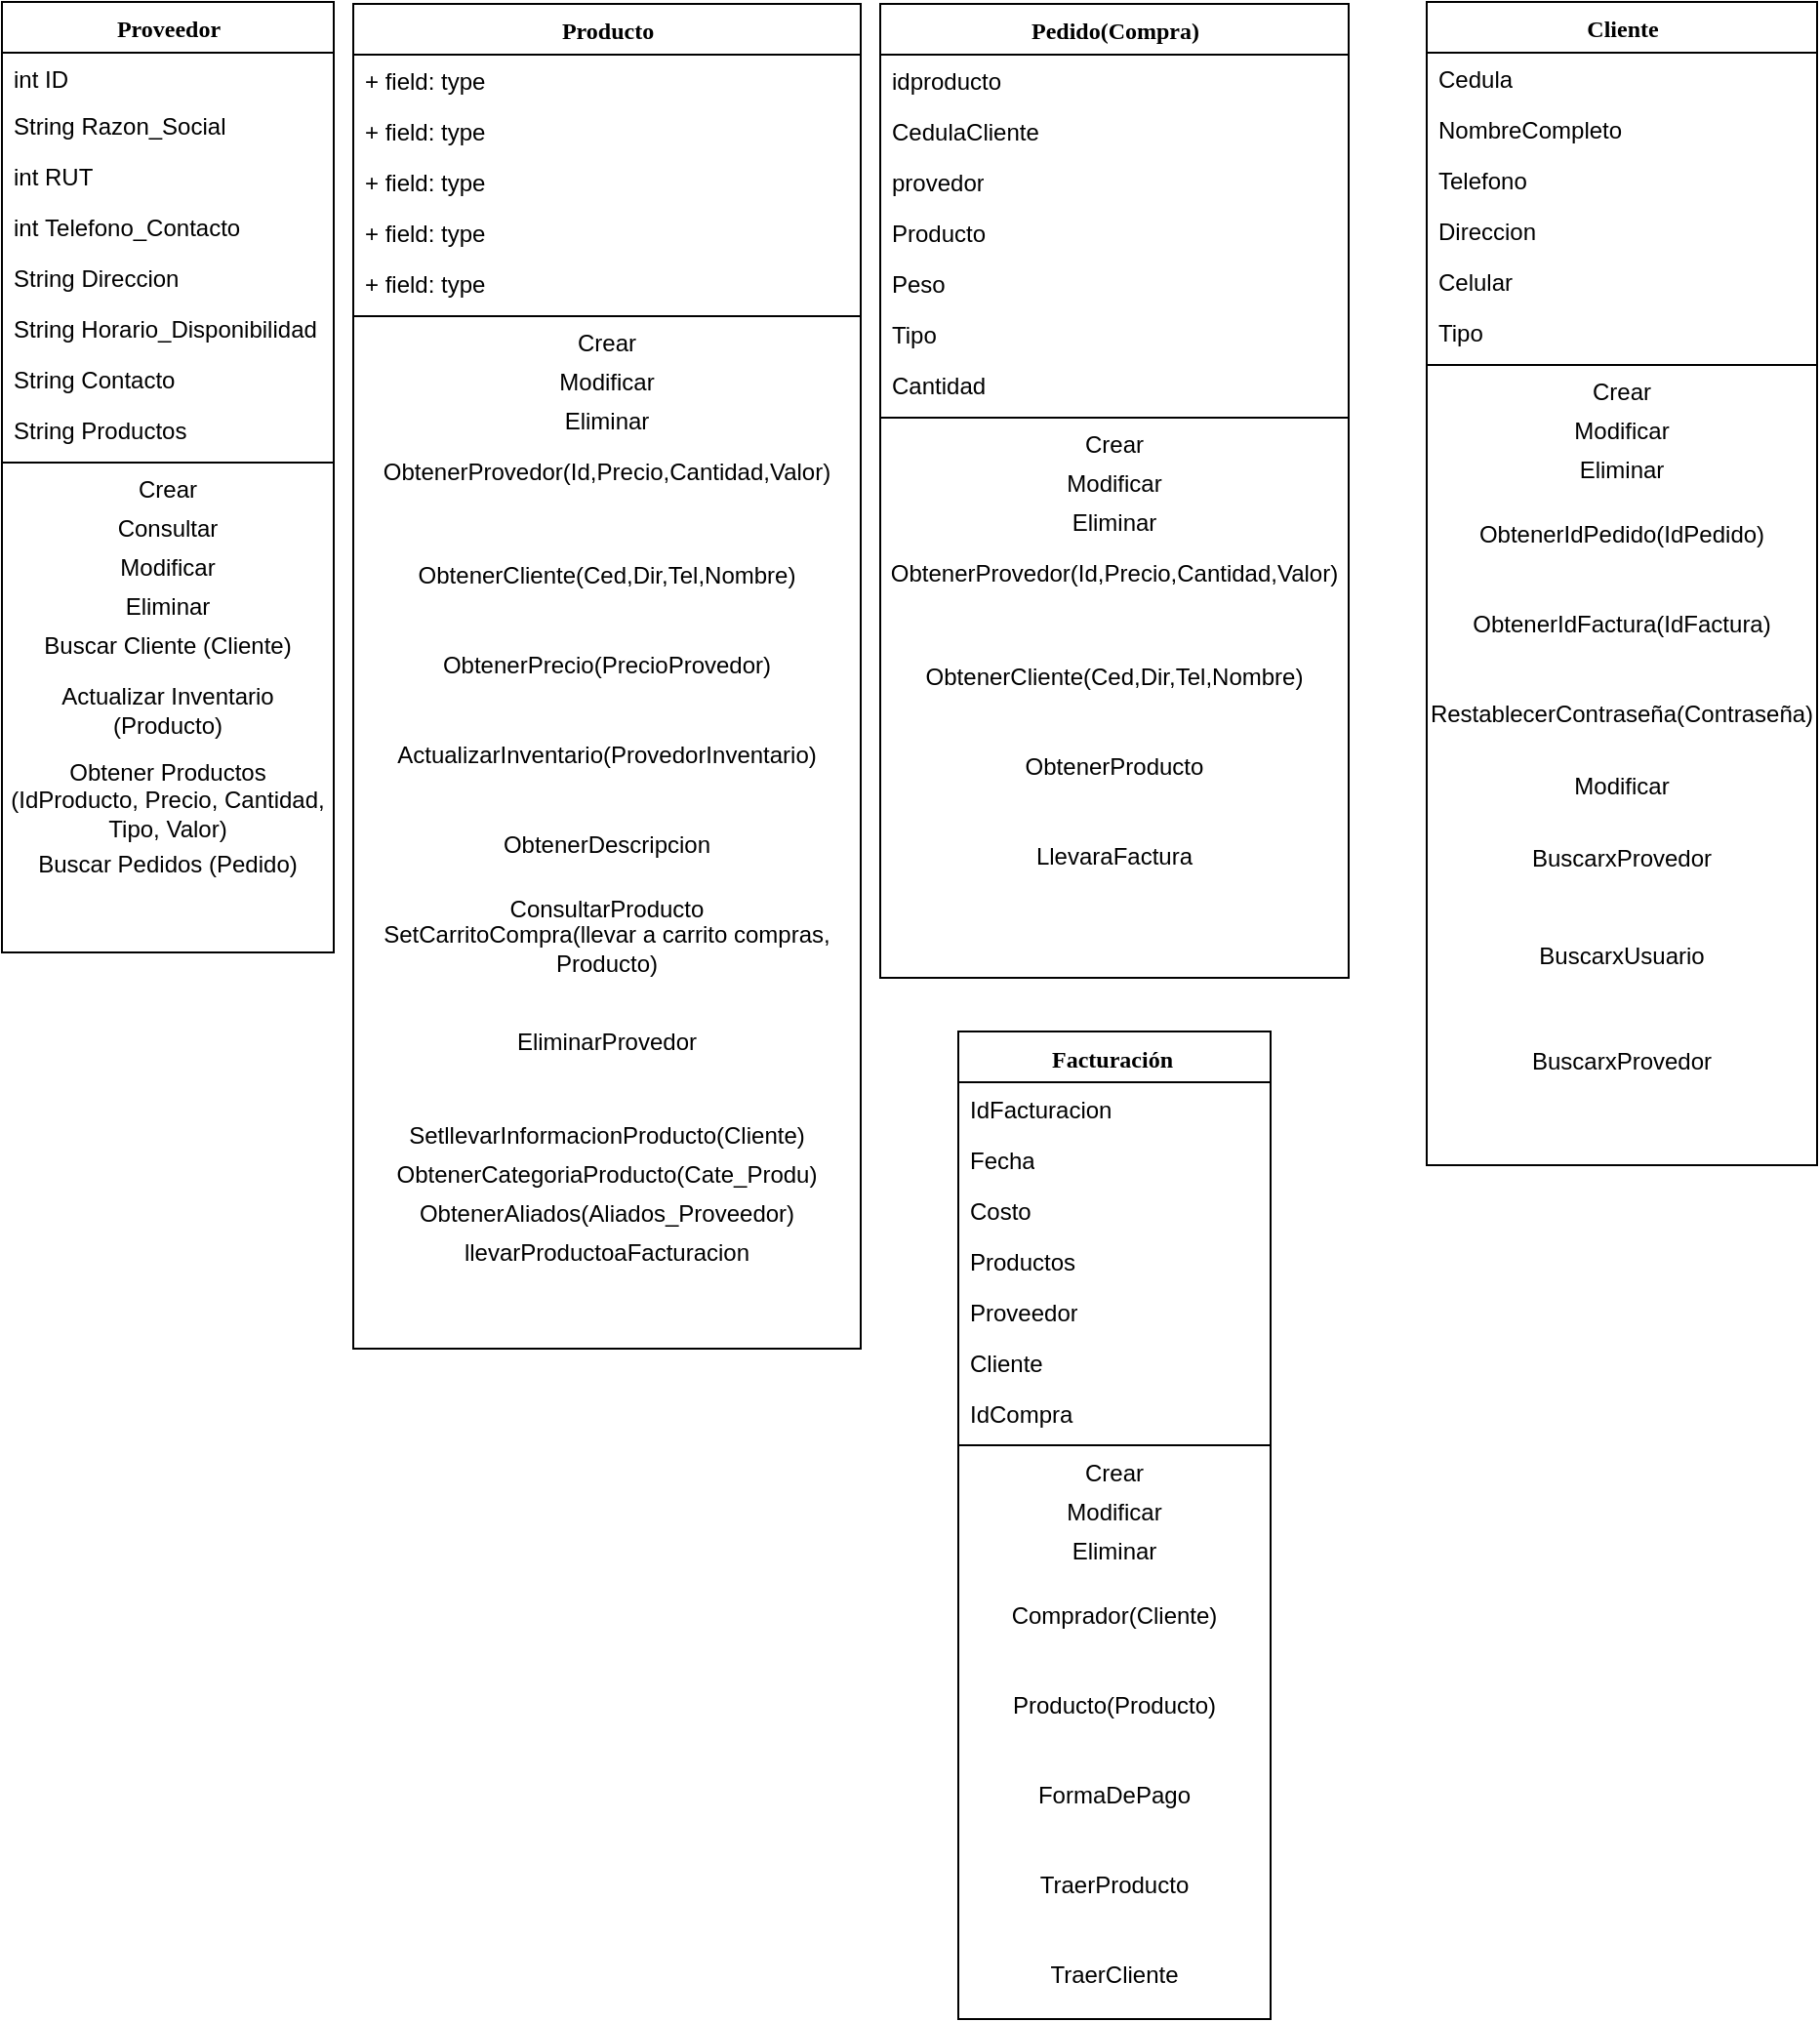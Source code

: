 <mxfile version="10.6.0" type="github"><diagram name="Page-1" id="9f46799a-70d6-7492-0946-bef42562c5a5"><mxGraphModel dx="1264" dy="725" grid="1" gridSize="10" guides="1" tooltips="1" connect="1" arrows="1" fold="1" page="1" pageScale="1" pageWidth="1100" pageHeight="850" background="#ffffff" math="0" shadow="0"><root><mxCell id="0"/><mxCell id="1" parent="0"/><mxCell id="1F3ZZn_DFrRLebrLhPAO-13" value="Pedido(Compra)" style="swimlane;html=1;fontStyle=1;align=center;verticalAlign=top;childLayout=stackLayout;horizontal=1;startSize=26;horizontalStack=0;resizeParent=1;resizeLast=0;collapsible=1;marginBottom=0;swimlaneFillColor=#ffffff;rounded=0;shadow=0;comic=0;labelBackgroundColor=none;strokeColor=#000000;strokeWidth=1;fillColor=none;fontFamily=Verdana;fontSize=12;fontColor=#000000;" parent="1" vertex="1"><mxGeometry x="640" y="81" width="240" height="499" as="geometry"/></mxCell><mxCell id="1F3ZZn_DFrRLebrLhPAO-14" value="idproducto" style="text;html=1;strokeColor=none;fillColor=none;align=left;verticalAlign=top;spacingLeft=4;spacingRight=4;whiteSpace=wrap;overflow=hidden;rotatable=0;points=[[0,0.5],[1,0.5]];portConstraint=eastwest;" parent="1F3ZZn_DFrRLebrLhPAO-13" vertex="1"><mxGeometry y="26" width="240" height="26" as="geometry"/></mxCell><mxCell id="1F3ZZn_DFrRLebrLhPAO-15" value="CedulaCliente" style="text;html=1;strokeColor=none;fillColor=none;align=left;verticalAlign=top;spacingLeft=4;spacingRight=4;whiteSpace=wrap;overflow=hidden;rotatable=0;points=[[0,0.5],[1,0.5]];portConstraint=eastwest;" parent="1F3ZZn_DFrRLebrLhPAO-13" vertex="1"><mxGeometry y="52" width="240" height="26" as="geometry"/></mxCell><mxCell id="1F3ZZn_DFrRLebrLhPAO-16" value="provedor" style="text;html=1;strokeColor=none;fillColor=none;align=left;verticalAlign=top;spacingLeft=4;spacingRight=4;whiteSpace=wrap;overflow=hidden;rotatable=0;points=[[0,0.5],[1,0.5]];portConstraint=eastwest;" parent="1F3ZZn_DFrRLebrLhPAO-13" vertex="1"><mxGeometry y="78" width="240" height="26" as="geometry"/></mxCell><mxCell id="1F3ZZn_DFrRLebrLhPAO-17" value="Producto" style="text;html=1;strokeColor=none;fillColor=none;align=left;verticalAlign=top;spacingLeft=4;spacingRight=4;whiteSpace=wrap;overflow=hidden;rotatable=0;points=[[0,0.5],[1,0.5]];portConstraint=eastwest;" parent="1F3ZZn_DFrRLebrLhPAO-13" vertex="1"><mxGeometry y="104" width="240" height="26" as="geometry"/></mxCell><mxCell id="rBBtyC2O3I0oxIt0Tceh-10" value="Peso" style="text;strokeColor=none;fillColor=none;align=left;verticalAlign=top;spacingLeft=4;spacingRight=4;overflow=hidden;rotatable=0;points=[[0,0.5],[1,0.5]];portConstraint=eastwest;" vertex="1" parent="1F3ZZn_DFrRLebrLhPAO-13"><mxGeometry y="130" width="240" height="26" as="geometry"/></mxCell><mxCell id="rBBtyC2O3I0oxIt0Tceh-11" value="Tipo" style="text;strokeColor=none;fillColor=none;align=left;verticalAlign=top;spacingLeft=4;spacingRight=4;overflow=hidden;rotatable=0;points=[[0,0.5],[1,0.5]];portConstraint=eastwest;" vertex="1" parent="1F3ZZn_DFrRLebrLhPAO-13"><mxGeometry y="156" width="240" height="26" as="geometry"/></mxCell><mxCell id="1F3ZZn_DFrRLebrLhPAO-18" value="Cantidad" style="text;html=1;strokeColor=none;fillColor=none;align=left;verticalAlign=top;spacingLeft=4;spacingRight=4;whiteSpace=wrap;overflow=hidden;rotatable=0;points=[[0,0.5],[1,0.5]];portConstraint=eastwest;" parent="1F3ZZn_DFrRLebrLhPAO-13" vertex="1"><mxGeometry y="182" width="240" height="26" as="geometry"/></mxCell><mxCell id="1F3ZZn_DFrRLebrLhPAO-19" value="" style="line;html=1;strokeWidth=1;fillColor=none;align=left;verticalAlign=middle;spacingTop=-1;spacingLeft=3;spacingRight=3;rotatable=0;labelPosition=right;points=[];portConstraint=eastwest;" parent="1F3ZZn_DFrRLebrLhPAO-13" vertex="1"><mxGeometry y="208" width="240" height="8" as="geometry"/></mxCell><mxCell id="1F3ZZn_DFrRLebrLhPAO-20" value="Crear" style="text;html=1;strokeColor=none;fillColor=none;align=center;verticalAlign=middle;whiteSpace=wrap;rounded=0;" parent="1F3ZZn_DFrRLebrLhPAO-13" vertex="1"><mxGeometry y="216" width="240" height="20" as="geometry"/></mxCell><mxCell id="1F3ZZn_DFrRLebrLhPAO-21" value="Modificar" style="text;html=1;strokeColor=none;fillColor=none;align=center;verticalAlign=middle;whiteSpace=wrap;rounded=0;" parent="1F3ZZn_DFrRLebrLhPAO-13" vertex="1"><mxGeometry y="236" width="240" height="20" as="geometry"/></mxCell><mxCell id="1F3ZZn_DFrRLebrLhPAO-22" value="Eliminar" style="text;html=1;strokeColor=none;fillColor=none;align=center;verticalAlign=middle;whiteSpace=wrap;rounded=0;" parent="1F3ZZn_DFrRLebrLhPAO-13" vertex="1"><mxGeometry y="256" width="240" height="20" as="geometry"/></mxCell><mxCell id="1F3ZZn_DFrRLebrLhPAO-23" value="ObtenerProvedor(Id,Precio,Cantidad,Valor)&lt;br&gt;&lt;br&gt;" style="text;html=1;strokeColor=none;fillColor=none;align=center;verticalAlign=middle;whiteSpace=wrap;rounded=0;" parent="1F3ZZn_DFrRLebrLhPAO-13" vertex="1"><mxGeometry y="276" width="240" height="46" as="geometry"/></mxCell><mxCell id="1F3ZZn_DFrRLebrLhPAO-25" value="ObtenerCliente(Ced,Dir,Tel,Nombre)&lt;br&gt;" style="text;html=1;strokeColor=none;fillColor=none;align=center;verticalAlign=middle;whiteSpace=wrap;rounded=0;" parent="1F3ZZn_DFrRLebrLhPAO-13" vertex="1"><mxGeometry y="322" width="240" height="46" as="geometry"/></mxCell><mxCell id="1F3ZZn_DFrRLebrLhPAO-39" value="ObtenerProducto&lt;br&gt;" style="text;html=1;strokeColor=none;fillColor=none;align=center;verticalAlign=middle;whiteSpace=wrap;rounded=0;" parent="1F3ZZn_DFrRLebrLhPAO-13" vertex="1"><mxGeometry y="368" width="240" height="46" as="geometry"/></mxCell><mxCell id="pWadRWAF-90wM3f6mrkz-14" value="LlevaraFactura&lt;br&gt;" style="text;html=1;strokeColor=none;fillColor=none;align=center;verticalAlign=middle;whiteSpace=wrap;rounded=0;" parent="1F3ZZn_DFrRLebrLhPAO-13" vertex="1"><mxGeometry y="414" width="240" height="46" as="geometry"/></mxCell><mxCell id="1F3ZZn_DFrRLebrLhPAO-27" value="Producto" style="swimlane;html=1;fontStyle=1;align=center;verticalAlign=top;childLayout=stackLayout;horizontal=1;startSize=26;horizontalStack=0;resizeParent=1;resizeLast=0;collapsible=1;marginBottom=0;swimlaneFillColor=#ffffff;rounded=0;shadow=0;comic=0;labelBackgroundColor=none;strokeColor=#000000;strokeWidth=1;fillColor=none;fontFamily=Verdana;fontSize=12;fontColor=#000000;" parent="1" vertex="1"><mxGeometry x="370" y="81" width="260" height="689" as="geometry"/></mxCell><mxCell id="1F3ZZn_DFrRLebrLhPAO-28" value="+ field: type" style="text;html=1;strokeColor=none;fillColor=none;align=left;verticalAlign=top;spacingLeft=4;spacingRight=4;whiteSpace=wrap;overflow=hidden;rotatable=0;points=[[0,0.5],[1,0.5]];portConstraint=eastwest;" parent="1F3ZZn_DFrRLebrLhPAO-27" vertex="1"><mxGeometry y="26" width="260" height="26" as="geometry"/></mxCell><mxCell id="1F3ZZn_DFrRLebrLhPAO-29" value="+ field: type" style="text;html=1;strokeColor=none;fillColor=none;align=left;verticalAlign=top;spacingLeft=4;spacingRight=4;whiteSpace=wrap;overflow=hidden;rotatable=0;points=[[0,0.5],[1,0.5]];portConstraint=eastwest;" parent="1F3ZZn_DFrRLebrLhPAO-27" vertex="1"><mxGeometry y="52" width="260" height="26" as="geometry"/></mxCell><mxCell id="1F3ZZn_DFrRLebrLhPAO-30" value="+ field: type" style="text;html=1;strokeColor=none;fillColor=none;align=left;verticalAlign=top;spacingLeft=4;spacingRight=4;whiteSpace=wrap;overflow=hidden;rotatable=0;points=[[0,0.5],[1,0.5]];portConstraint=eastwest;" parent="1F3ZZn_DFrRLebrLhPAO-27" vertex="1"><mxGeometry y="78" width="260" height="26" as="geometry"/></mxCell><mxCell id="1F3ZZn_DFrRLebrLhPAO-31" value="+ field: type" style="text;html=1;strokeColor=none;fillColor=none;align=left;verticalAlign=top;spacingLeft=4;spacingRight=4;whiteSpace=wrap;overflow=hidden;rotatable=0;points=[[0,0.5],[1,0.5]];portConstraint=eastwest;" parent="1F3ZZn_DFrRLebrLhPAO-27" vertex="1"><mxGeometry y="104" width="260" height="26" as="geometry"/></mxCell><mxCell id="1F3ZZn_DFrRLebrLhPAO-32" value="+ field: type" style="text;html=1;strokeColor=none;fillColor=none;align=left;verticalAlign=top;spacingLeft=4;spacingRight=4;whiteSpace=wrap;overflow=hidden;rotatable=0;points=[[0,0.5],[1,0.5]];portConstraint=eastwest;" parent="1F3ZZn_DFrRLebrLhPAO-27" vertex="1"><mxGeometry y="130" width="260" height="26" as="geometry"/></mxCell><mxCell id="1F3ZZn_DFrRLebrLhPAO-33" value="" style="line;html=1;strokeWidth=1;fillColor=none;align=left;verticalAlign=middle;spacingTop=-1;spacingLeft=3;spacingRight=3;rotatable=0;labelPosition=right;points=[];portConstraint=eastwest;" parent="1F3ZZn_DFrRLebrLhPAO-27" vertex="1"><mxGeometry y="156" width="260" height="8" as="geometry"/></mxCell><mxCell id="1F3ZZn_DFrRLebrLhPAO-34" value="Crear" style="text;html=1;strokeColor=none;fillColor=none;align=center;verticalAlign=middle;whiteSpace=wrap;rounded=0;" parent="1F3ZZn_DFrRLebrLhPAO-27" vertex="1"><mxGeometry y="164" width="260" height="20" as="geometry"/></mxCell><mxCell id="1F3ZZn_DFrRLebrLhPAO-35" value="Modificar" style="text;html=1;strokeColor=none;fillColor=none;align=center;verticalAlign=middle;whiteSpace=wrap;rounded=0;" parent="1F3ZZn_DFrRLebrLhPAO-27" vertex="1"><mxGeometry y="184" width="260" height="20" as="geometry"/></mxCell><mxCell id="1F3ZZn_DFrRLebrLhPAO-36" value="Eliminar" style="text;html=1;strokeColor=none;fillColor=none;align=center;verticalAlign=middle;whiteSpace=wrap;rounded=0;" parent="1F3ZZn_DFrRLebrLhPAO-27" vertex="1"><mxGeometry y="204" width="260" height="20" as="geometry"/></mxCell><mxCell id="1F3ZZn_DFrRLebrLhPAO-37" value="ObtenerProvedor(Id,Precio,Cantidad,Valor)&lt;br&gt;&lt;br&gt;" style="text;html=1;strokeColor=none;fillColor=none;align=center;verticalAlign=middle;whiteSpace=wrap;rounded=0;" parent="1F3ZZn_DFrRLebrLhPAO-27" vertex="1"><mxGeometry y="224" width="260" height="46" as="geometry"/></mxCell><mxCell id="1F3ZZn_DFrRLebrLhPAO-38" value="ObtenerCliente(Ced,Dir,Tel,Nombre)&lt;br&gt;" style="text;html=1;strokeColor=none;fillColor=none;align=center;verticalAlign=middle;whiteSpace=wrap;rounded=0;" parent="1F3ZZn_DFrRLebrLhPAO-27" vertex="1"><mxGeometry y="270" width="260" height="46" as="geometry"/></mxCell><mxCell id="1F3ZZn_DFrRLebrLhPAO-40" value="ObtenerPrecio(PrecioProvedor)&lt;br&gt;" style="text;html=1;strokeColor=none;fillColor=none;align=center;verticalAlign=middle;whiteSpace=wrap;rounded=0;" parent="1F3ZZn_DFrRLebrLhPAO-27" vertex="1"><mxGeometry y="316" width="260" height="46" as="geometry"/></mxCell><mxCell id="1F3ZZn_DFrRLebrLhPAO-41" value="ActualizarInventario(ProvedorInventario)&lt;br&gt;" style="text;html=1;strokeColor=none;fillColor=none;align=center;verticalAlign=middle;whiteSpace=wrap;rounded=0;" parent="1F3ZZn_DFrRLebrLhPAO-27" vertex="1"><mxGeometry y="362" width="260" height="46" as="geometry"/></mxCell><mxCell id="1F3ZZn_DFrRLebrLhPAO-42" value="ObtenerDescripcion" style="text;html=1;strokeColor=none;fillColor=none;align=center;verticalAlign=middle;whiteSpace=wrap;rounded=0;" parent="1F3ZZn_DFrRLebrLhPAO-27" vertex="1"><mxGeometry y="408" width="260" height="46" as="geometry"/></mxCell><mxCell id="1F3ZZn_DFrRLebrLhPAO-43" value="ConsultarProducto" style="text;html=1;strokeColor=none;fillColor=none;align=center;verticalAlign=middle;whiteSpace=wrap;rounded=0;" parent="1F3ZZn_DFrRLebrLhPAO-27" vertex="1"><mxGeometry y="454" width="260" height="20" as="geometry"/></mxCell><mxCell id="1F3ZZn_DFrRLebrLhPAO-45" value="SetCarritoCompra(llevar a carrito compras, Producto)" style="text;html=1;strokeColor=none;fillColor=none;align=center;verticalAlign=middle;whiteSpace=wrap;rounded=0;" parent="1F3ZZn_DFrRLebrLhPAO-27" vertex="1"><mxGeometry y="474" width="260" height="20" as="geometry"/></mxCell><mxCell id="1F3ZZn_DFrRLebrLhPAO-47" value="EliminarProvedor" style="text;html=1;strokeColor=none;fillColor=none;align=center;verticalAlign=middle;whiteSpace=wrap;rounded=0;" parent="1F3ZZn_DFrRLebrLhPAO-27" vertex="1"><mxGeometry y="494" width="260" height="76" as="geometry"/></mxCell><mxCell id="1F3ZZn_DFrRLebrLhPAO-44" value="SetllevarInformacionProducto(Cliente)" style="text;html=1;strokeColor=none;fillColor=none;align=center;verticalAlign=middle;whiteSpace=wrap;rounded=0;" parent="1F3ZZn_DFrRLebrLhPAO-27" vertex="1"><mxGeometry y="570" width="260" height="20" as="geometry"/></mxCell><mxCell id="1F3ZZn_DFrRLebrLhPAO-48" value="ObtenerCategoriaProducto(Cate_Produ)" style="text;html=1;strokeColor=none;fillColor=none;align=center;verticalAlign=middle;whiteSpace=wrap;rounded=0;" parent="1F3ZZn_DFrRLebrLhPAO-27" vertex="1"><mxGeometry y="590" width="260" height="20" as="geometry"/></mxCell><mxCell id="1F3ZZn_DFrRLebrLhPAO-49" value="ObtenerAliados(Aliados_Proveedor)" style="text;html=1;strokeColor=none;fillColor=none;align=center;verticalAlign=middle;whiteSpace=wrap;rounded=0;" parent="1F3ZZn_DFrRLebrLhPAO-27" vertex="1"><mxGeometry y="610" width="260" height="20" as="geometry"/></mxCell><mxCell id="1F3ZZn_DFrRLebrLhPAO-66" value="llevarProductoaFacturacion" style="text;html=1;strokeColor=none;fillColor=none;align=center;verticalAlign=middle;whiteSpace=wrap;rounded=0;" parent="1F3ZZn_DFrRLebrLhPAO-27" vertex="1"><mxGeometry y="630" width="260" height="20" as="geometry"/></mxCell><mxCell id="1F3ZZn_DFrRLebrLhPAO-50" value="Facturación&amp;nbsp;" style="swimlane;html=1;fontStyle=1;align=center;verticalAlign=top;childLayout=stackLayout;horizontal=1;startSize=26;horizontalStack=0;resizeParent=1;resizeLast=0;collapsible=1;marginBottom=0;swimlaneFillColor=#ffffff;rounded=0;shadow=0;comic=0;labelBackgroundColor=none;strokeColor=#000000;strokeWidth=1;fillColor=none;fontFamily=Verdana;fontSize=12;fontColor=#000000;" parent="1" vertex="1"><mxGeometry x="680" y="607.5" width="160" height="506" as="geometry"/></mxCell><mxCell id="1F3ZZn_DFrRLebrLhPAO-51" value="IdFacturacion" style="text;html=1;strokeColor=none;fillColor=none;align=left;verticalAlign=top;spacingLeft=4;spacingRight=4;whiteSpace=wrap;overflow=hidden;rotatable=0;points=[[0,0.5],[1,0.5]];portConstraint=eastwest;" parent="1F3ZZn_DFrRLebrLhPAO-50" vertex="1"><mxGeometry y="26" width="160" height="26" as="geometry"/></mxCell><mxCell id="1F3ZZn_DFrRLebrLhPAO-52" value="Fecha" style="text;html=1;strokeColor=none;fillColor=none;align=left;verticalAlign=top;spacingLeft=4;spacingRight=4;whiteSpace=wrap;overflow=hidden;rotatable=0;points=[[0,0.5],[1,0.5]];portConstraint=eastwest;" parent="1F3ZZn_DFrRLebrLhPAO-50" vertex="1"><mxGeometry y="52" width="160" height="26" as="geometry"/></mxCell><mxCell id="1F3ZZn_DFrRLebrLhPAO-53" value="Costo" style="text;html=1;strokeColor=none;fillColor=none;align=left;verticalAlign=top;spacingLeft=4;spacingRight=4;whiteSpace=wrap;overflow=hidden;rotatable=0;points=[[0,0.5],[1,0.5]];portConstraint=eastwest;" parent="1F3ZZn_DFrRLebrLhPAO-50" vertex="1"><mxGeometry y="78" width="160" height="26" as="geometry"/></mxCell><mxCell id="1F3ZZn_DFrRLebrLhPAO-54" value="Productos" style="text;html=1;strokeColor=none;fillColor=none;align=left;verticalAlign=top;spacingLeft=4;spacingRight=4;whiteSpace=wrap;overflow=hidden;rotatable=0;points=[[0,0.5],[1,0.5]];portConstraint=eastwest;" parent="1F3ZZn_DFrRLebrLhPAO-50" vertex="1"><mxGeometry y="104" width="160" height="26" as="geometry"/></mxCell><mxCell id="1F3ZZn_DFrRLebrLhPAO-55" value="Proveedor" style="text;html=1;strokeColor=none;fillColor=none;align=left;verticalAlign=top;spacingLeft=4;spacingRight=4;whiteSpace=wrap;overflow=hidden;rotatable=0;points=[[0,0.5],[1,0.5]];portConstraint=eastwest;" parent="1F3ZZn_DFrRLebrLhPAO-50" vertex="1"><mxGeometry y="130" width="160" height="26" as="geometry"/></mxCell><mxCell id="rBBtyC2O3I0oxIt0Tceh-31" value="Cliente" style="text;html=1;strokeColor=none;fillColor=none;align=left;verticalAlign=top;spacingLeft=4;spacingRight=4;whiteSpace=wrap;overflow=hidden;rotatable=0;points=[[0,0.5],[1,0.5]];portConstraint=eastwest;" vertex="1" parent="1F3ZZn_DFrRLebrLhPAO-50"><mxGeometry y="156" width="160" height="26" as="geometry"/></mxCell><mxCell id="rBBtyC2O3I0oxIt0Tceh-32" value="IdCompra" style="text;html=1;strokeColor=none;fillColor=none;align=left;verticalAlign=top;spacingLeft=4;spacingRight=4;whiteSpace=wrap;overflow=hidden;rotatable=0;points=[[0,0.5],[1,0.5]];portConstraint=eastwest;" vertex="1" parent="1F3ZZn_DFrRLebrLhPAO-50"><mxGeometry y="182" width="160" height="26" as="geometry"/></mxCell><mxCell id="1F3ZZn_DFrRLebrLhPAO-56" value="" style="line;html=1;strokeWidth=1;fillColor=none;align=left;verticalAlign=middle;spacingTop=-1;spacingLeft=3;spacingRight=3;rotatable=0;labelPosition=right;points=[];portConstraint=eastwest;" parent="1F3ZZn_DFrRLebrLhPAO-50" vertex="1"><mxGeometry y="208" width="160" height="8" as="geometry"/></mxCell><mxCell id="1F3ZZn_DFrRLebrLhPAO-57" value="Crear" style="text;html=1;strokeColor=none;fillColor=none;align=center;verticalAlign=middle;whiteSpace=wrap;rounded=0;" parent="1F3ZZn_DFrRLebrLhPAO-50" vertex="1"><mxGeometry y="216" width="160" height="20" as="geometry"/></mxCell><mxCell id="1F3ZZn_DFrRLebrLhPAO-58" value="Modificar" style="text;html=1;strokeColor=none;fillColor=none;align=center;verticalAlign=middle;whiteSpace=wrap;rounded=0;" parent="1F3ZZn_DFrRLebrLhPAO-50" vertex="1"><mxGeometry y="236" width="160" height="20" as="geometry"/></mxCell><mxCell id="1F3ZZn_DFrRLebrLhPAO-59" value="Eliminar" style="text;html=1;strokeColor=none;fillColor=none;align=center;verticalAlign=middle;whiteSpace=wrap;rounded=0;" parent="1F3ZZn_DFrRLebrLhPAO-50" vertex="1"><mxGeometry y="256" width="160" height="20" as="geometry"/></mxCell><mxCell id="1F3ZZn_DFrRLebrLhPAO-60" value="Comprador(Cliente)" style="text;html=1;strokeColor=none;fillColor=none;align=center;verticalAlign=middle;whiteSpace=wrap;rounded=0;" parent="1F3ZZn_DFrRLebrLhPAO-50" vertex="1"><mxGeometry y="276" width="160" height="46" as="geometry"/></mxCell><mxCell id="1F3ZZn_DFrRLebrLhPAO-61" value="Producto(Producto)" style="text;html=1;strokeColor=none;fillColor=none;align=center;verticalAlign=middle;whiteSpace=wrap;rounded=0;" parent="1F3ZZn_DFrRLebrLhPAO-50" vertex="1"><mxGeometry y="322" width="160" height="46" as="geometry"/></mxCell><mxCell id="1F3ZZn_DFrRLebrLhPAO-63" value="FormaDePago" style="text;html=1;strokeColor=none;fillColor=none;align=center;verticalAlign=middle;whiteSpace=wrap;rounded=0;" parent="1F3ZZn_DFrRLebrLhPAO-50" vertex="1"><mxGeometry y="368" width="160" height="46" as="geometry"/></mxCell><mxCell id="1F3ZZn_DFrRLebrLhPAO-64" value="TraerProducto" style="text;html=1;strokeColor=none;fillColor=none;align=center;verticalAlign=middle;whiteSpace=wrap;rounded=0;" parent="1F3ZZn_DFrRLebrLhPAO-50" vertex="1"><mxGeometry y="414" width="160" height="46" as="geometry"/></mxCell><mxCell id="1F3ZZn_DFrRLebrLhPAO-65" value="TraerCliente" style="text;html=1;strokeColor=none;fillColor=none;align=center;verticalAlign=middle;whiteSpace=wrap;rounded=0;" parent="1F3ZZn_DFrRLebrLhPAO-50" vertex="1"><mxGeometry y="460" width="160" height="46" as="geometry"/></mxCell><mxCell id="pWadRWAF-90wM3f6mrkz-1" value="Cliente" style="swimlane;html=1;fontStyle=1;align=center;verticalAlign=top;childLayout=stackLayout;horizontal=1;startSize=26;horizontalStack=0;resizeParent=1;resizeLast=0;collapsible=1;marginBottom=0;swimlaneFillColor=#ffffff;rounded=0;shadow=0;comic=0;labelBackgroundColor=none;strokeColor=#000000;strokeWidth=1;fillColor=none;fontFamily=Verdana;fontSize=12;fontColor=#000000;" parent="1" vertex="1"><mxGeometry x="920" y="80" width="200" height="596" as="geometry"/></mxCell><mxCell id="pWadRWAF-90wM3f6mrkz-3" value="Cedula" style="text;html=1;strokeColor=none;fillColor=none;align=left;verticalAlign=top;spacingLeft=4;spacingRight=4;whiteSpace=wrap;overflow=hidden;rotatable=0;points=[[0,0.5],[1,0.5]];portConstraint=eastwest;" parent="pWadRWAF-90wM3f6mrkz-1" vertex="1"><mxGeometry y="26" width="200" height="26" as="geometry"/></mxCell><mxCell id="pWadRWAF-90wM3f6mrkz-4" value="NombreCompleto" style="text;html=1;strokeColor=none;fillColor=none;align=left;verticalAlign=top;spacingLeft=4;spacingRight=4;whiteSpace=wrap;overflow=hidden;rotatable=0;points=[[0,0.5],[1,0.5]];portConstraint=eastwest;" parent="pWadRWAF-90wM3f6mrkz-1" vertex="1"><mxGeometry y="52" width="200" height="26" as="geometry"/></mxCell><mxCell id="pWadRWAF-90wM3f6mrkz-5" value="Telefono" style="text;html=1;strokeColor=none;fillColor=none;align=left;verticalAlign=top;spacingLeft=4;spacingRight=4;whiteSpace=wrap;overflow=hidden;rotatable=0;points=[[0,0.5],[1,0.5]];portConstraint=eastwest;" parent="pWadRWAF-90wM3f6mrkz-1" vertex="1"><mxGeometry y="78" width="200" height="26" as="geometry"/></mxCell><mxCell id="pWadRWAF-90wM3f6mrkz-6" value="Direccion" style="text;html=1;strokeColor=none;fillColor=none;align=left;verticalAlign=top;spacingLeft=4;spacingRight=4;whiteSpace=wrap;overflow=hidden;rotatable=0;points=[[0,0.5],[1,0.5]];portConstraint=eastwest;" parent="pWadRWAF-90wM3f6mrkz-1" vertex="1"><mxGeometry y="104" width="200" height="26" as="geometry"/></mxCell><mxCell id="rBBtyC2O3I0oxIt0Tceh-2" value="Celular" style="text;html=1;strokeColor=none;fillColor=none;align=left;verticalAlign=top;spacingLeft=4;spacingRight=4;whiteSpace=wrap;overflow=hidden;rotatable=0;points=[[0,0.5],[1,0.5]];portConstraint=eastwest;" vertex="1" parent="pWadRWAF-90wM3f6mrkz-1"><mxGeometry y="130" width="200" height="26" as="geometry"/></mxCell><mxCell id="rBBtyC2O3I0oxIt0Tceh-3" value="Tipo" style="text;html=1;strokeColor=none;fillColor=none;align=left;verticalAlign=top;spacingLeft=4;spacingRight=4;whiteSpace=wrap;overflow=hidden;rotatable=0;points=[[0,0.5],[1,0.5]];portConstraint=eastwest;" vertex="1" parent="pWadRWAF-90wM3f6mrkz-1"><mxGeometry y="156" width="200" height="26" as="geometry"/></mxCell><mxCell id="pWadRWAF-90wM3f6mrkz-7" value="" style="line;html=1;strokeWidth=1;fillColor=none;align=left;verticalAlign=middle;spacingTop=-1;spacingLeft=3;spacingRight=3;rotatable=0;labelPosition=right;points=[];portConstraint=eastwest;" parent="pWadRWAF-90wM3f6mrkz-1" vertex="1"><mxGeometry y="182" width="200" height="8" as="geometry"/></mxCell><mxCell id="pWadRWAF-90wM3f6mrkz-8" value="Crear" style="text;html=1;strokeColor=none;fillColor=none;align=center;verticalAlign=middle;whiteSpace=wrap;rounded=0;" parent="pWadRWAF-90wM3f6mrkz-1" vertex="1"><mxGeometry y="190" width="200" height="20" as="geometry"/></mxCell><mxCell id="pWadRWAF-90wM3f6mrkz-9" value="Modificar" style="text;html=1;strokeColor=none;fillColor=none;align=center;verticalAlign=middle;whiteSpace=wrap;rounded=0;" parent="pWadRWAF-90wM3f6mrkz-1" vertex="1"><mxGeometry y="210" width="200" height="20" as="geometry"/></mxCell><mxCell id="pWadRWAF-90wM3f6mrkz-10" value="Eliminar" style="text;html=1;strokeColor=none;fillColor=none;align=center;verticalAlign=middle;whiteSpace=wrap;rounded=0;" parent="pWadRWAF-90wM3f6mrkz-1" vertex="1"><mxGeometry y="230" width="200" height="20" as="geometry"/></mxCell><mxCell id="pWadRWAF-90wM3f6mrkz-11" value="ObtenerIdPedido(IdPedido)" style="text;html=1;strokeColor=none;fillColor=none;align=center;verticalAlign=middle;whiteSpace=wrap;rounded=0;" parent="pWadRWAF-90wM3f6mrkz-1" vertex="1"><mxGeometry y="250" width="200" height="46" as="geometry"/></mxCell><mxCell id="pWadRWAF-90wM3f6mrkz-12" value="ObtenerIdFactura(IdFactura)" style="text;html=1;strokeColor=none;fillColor=none;align=center;verticalAlign=middle;whiteSpace=wrap;rounded=0;" parent="pWadRWAF-90wM3f6mrkz-1" vertex="1"><mxGeometry y="296" width="200" height="46" as="geometry"/></mxCell><mxCell id="pWadRWAF-90wM3f6mrkz-13" value="RestablecerContraseña(Contraseña)" style="text;html=1;strokeColor=none;fillColor=none;align=center;verticalAlign=middle;whiteSpace=wrap;rounded=0;" parent="pWadRWAF-90wM3f6mrkz-1" vertex="1"><mxGeometry y="342" width="200" height="46" as="geometry"/></mxCell><mxCell id="pWadRWAF-90wM3f6mrkz-15" value="Modificar" style="text;html=1;strokeColor=none;fillColor=none;align=center;verticalAlign=middle;whiteSpace=wrap;rounded=0;" parent="pWadRWAF-90wM3f6mrkz-1" vertex="1"><mxGeometry y="388" width="200" height="28" as="geometry"/></mxCell><mxCell id="pWadRWAF-90wM3f6mrkz-16" value="BuscarxProvedor" style="text;html=1;strokeColor=none;fillColor=none;align=center;verticalAlign=middle;whiteSpace=wrap;rounded=0;" parent="pWadRWAF-90wM3f6mrkz-1" vertex="1"><mxGeometry y="416" width="200" height="46" as="geometry"/></mxCell><mxCell id="pWadRWAF-90wM3f6mrkz-17" value="BuscarxUsuario" style="text;html=1;strokeColor=none;fillColor=none;align=center;verticalAlign=middle;whiteSpace=wrap;rounded=0;" parent="pWadRWAF-90wM3f6mrkz-1" vertex="1"><mxGeometry y="462" width="200" height="54" as="geometry"/></mxCell><mxCell id="pWadRWAF-90wM3f6mrkz-22" value="BuscarxProvedor" style="text;html=1;strokeColor=none;fillColor=none;align=center;verticalAlign=middle;whiteSpace=wrap;rounded=0;" parent="pWadRWAF-90wM3f6mrkz-1" vertex="1"><mxGeometry y="516" width="200" height="54" as="geometry"/></mxCell><mxCell id="rBBtyC2O3I0oxIt0Tceh-13" value="Proveedor" style="swimlane;html=1;fontStyle=1;align=center;verticalAlign=top;childLayout=stackLayout;horizontal=1;startSize=26;horizontalStack=0;resizeParent=1;resizeLast=0;collapsible=1;marginBottom=0;swimlaneFillColor=#ffffff;rounded=0;shadow=0;comic=0;labelBackgroundColor=none;strokeColor=#000000;strokeWidth=1;fillColor=none;fontFamily=Verdana;fontSize=12;fontColor=#000000;" vertex="1" parent="1"><mxGeometry x="190" y="80" width="170" height="487" as="geometry"><mxRectangle x="190" y="83" width="90" height="26" as="alternateBounds"/></mxGeometry></mxCell><mxCell id="rBBtyC2O3I0oxIt0Tceh-14" value="&lt;span&gt;int&amp;nbsp;&lt;/span&gt;&lt;span&gt;ID&lt;/span&gt;" style="text;html=1;strokeColor=none;fillColor=none;align=left;verticalAlign=top;spacingLeft=4;spacingRight=4;whiteSpace=wrap;overflow=hidden;rotatable=0;points=[[0,0.5],[1,0.5]];portConstraint=eastwest;" vertex="1" parent="rBBtyC2O3I0oxIt0Tceh-13"><mxGeometry y="26" width="170" height="24" as="geometry"/></mxCell><mxCell id="rBBtyC2O3I0oxIt0Tceh-15" value="&lt;span&gt;String&amp;nbsp;&lt;/span&gt;&lt;span&gt;Razon_Social&lt;/span&gt;" style="text;html=1;strokeColor=none;fillColor=none;align=left;verticalAlign=top;spacingLeft=4;spacingRight=4;whiteSpace=wrap;overflow=hidden;rotatable=0;points=[[0,0.5],[1,0.5]];portConstraint=eastwest;" vertex="1" parent="rBBtyC2O3I0oxIt0Tceh-13"><mxGeometry y="50" width="170" height="26" as="geometry"/></mxCell><mxCell id="rBBtyC2O3I0oxIt0Tceh-16" value="&lt;span&gt;int&amp;nbsp;&lt;/span&gt;&lt;span&gt;RUT&lt;/span&gt;" style="text;html=1;strokeColor=none;fillColor=none;align=left;verticalAlign=top;spacingLeft=4;spacingRight=4;whiteSpace=wrap;overflow=hidden;rotatable=0;points=[[0,0.5],[1,0.5]];portConstraint=eastwest;" vertex="1" parent="rBBtyC2O3I0oxIt0Tceh-13"><mxGeometry y="76" width="170" height="26" as="geometry"/></mxCell><mxCell id="rBBtyC2O3I0oxIt0Tceh-17" value="&lt;span&gt;int&amp;nbsp;&lt;/span&gt;&lt;span&gt;Telefono_Contacto&lt;/span&gt;" style="text;html=1;strokeColor=none;fillColor=none;align=left;verticalAlign=top;spacingLeft=4;spacingRight=4;whiteSpace=wrap;overflow=hidden;rotatable=0;points=[[0,0.5],[1,0.5]];portConstraint=eastwest;" vertex="1" parent="rBBtyC2O3I0oxIt0Tceh-13"><mxGeometry y="102" width="170" height="26" as="geometry"/></mxCell><mxCell id="rBBtyC2O3I0oxIt0Tceh-18" value="&lt;span&gt;String&amp;nbsp;&lt;/span&gt;&lt;span&gt;Direccion&lt;/span&gt;" style="text;html=1;strokeColor=none;fillColor=none;align=left;verticalAlign=top;spacingLeft=4;spacingRight=4;whiteSpace=wrap;overflow=hidden;rotatable=0;points=[[0,0.5],[1,0.5]];portConstraint=eastwest;" vertex="1" parent="rBBtyC2O3I0oxIt0Tceh-13"><mxGeometry y="128" width="170" height="26" as="geometry"/></mxCell><mxCell id="rBBtyC2O3I0oxIt0Tceh-19" value="String Horario_Disponibilidad" style="text;strokeColor=none;fillColor=none;align=left;verticalAlign=top;spacingLeft=4;spacingRight=4;overflow=hidden;rotatable=0;points=[[0,0.5],[1,0.5]];portConstraint=eastwest;" vertex="1" parent="rBBtyC2O3I0oxIt0Tceh-13"><mxGeometry y="154" width="170" height="26" as="geometry"/></mxCell><mxCell id="rBBtyC2O3I0oxIt0Tceh-20" value="String Contacto" style="text;strokeColor=none;fillColor=none;align=left;verticalAlign=top;spacingLeft=4;spacingRight=4;overflow=hidden;rotatable=0;points=[[0,0.5],[1,0.5]];portConstraint=eastwest;" vertex="1" parent="rBBtyC2O3I0oxIt0Tceh-13"><mxGeometry y="180" width="170" height="26" as="geometry"/></mxCell><mxCell id="rBBtyC2O3I0oxIt0Tceh-21" value="String Productos" style="text;strokeColor=none;fillColor=none;align=left;verticalAlign=top;spacingLeft=4;spacingRight=4;overflow=hidden;rotatable=0;points=[[0,0.5],[1,0.5]];portConstraint=eastwest;" vertex="1" parent="rBBtyC2O3I0oxIt0Tceh-13"><mxGeometry y="206" width="170" height="26" as="geometry"/></mxCell><mxCell id="rBBtyC2O3I0oxIt0Tceh-22" value="" style="line;html=1;strokeWidth=1;fillColor=none;align=left;verticalAlign=middle;spacingTop=-1;spacingLeft=3;spacingRight=3;rotatable=0;labelPosition=right;points=[];portConstraint=eastwest;" vertex="1" parent="rBBtyC2O3I0oxIt0Tceh-13"><mxGeometry y="232" width="170" height="8" as="geometry"/></mxCell><mxCell id="rBBtyC2O3I0oxIt0Tceh-23" value="Crear" style="text;html=1;strokeColor=none;fillColor=none;align=center;verticalAlign=middle;whiteSpace=wrap;rounded=0;" vertex="1" parent="rBBtyC2O3I0oxIt0Tceh-13"><mxGeometry y="240" width="170" height="20" as="geometry"/></mxCell><mxCell id="rBBtyC2O3I0oxIt0Tceh-24" value="Consultar" style="text;html=1;strokeColor=none;fillColor=none;align=center;verticalAlign=middle;whiteSpace=wrap;rounded=0;" vertex="1" parent="rBBtyC2O3I0oxIt0Tceh-13"><mxGeometry y="260" width="170" height="20" as="geometry"/></mxCell><mxCell id="rBBtyC2O3I0oxIt0Tceh-25" value="Modificar" style="text;html=1;strokeColor=none;fillColor=none;align=center;verticalAlign=middle;whiteSpace=wrap;rounded=0;" vertex="1" parent="rBBtyC2O3I0oxIt0Tceh-13"><mxGeometry y="280" width="170" height="20" as="geometry"/></mxCell><mxCell id="rBBtyC2O3I0oxIt0Tceh-26" value="Eliminar" style="text;html=1;strokeColor=none;fillColor=none;align=center;verticalAlign=middle;whiteSpace=wrap;rounded=0;" vertex="1" parent="rBBtyC2O3I0oxIt0Tceh-13"><mxGeometry y="300" width="170" height="20" as="geometry"/></mxCell><mxCell id="rBBtyC2O3I0oxIt0Tceh-27" value="Buscar Cliente (Cliente)" style="text;html=1;strokeColor=none;fillColor=none;align=center;verticalAlign=middle;whiteSpace=wrap;rounded=0;" vertex="1" parent="rBBtyC2O3I0oxIt0Tceh-13"><mxGeometry y="320" width="170" height="20" as="geometry"/></mxCell><mxCell id="rBBtyC2O3I0oxIt0Tceh-28" value="Actualizar Inventario (Producto)" style="text;html=1;strokeColor=none;fillColor=none;align=center;verticalAlign=middle;whiteSpace=wrap;rounded=0;" vertex="1" parent="rBBtyC2O3I0oxIt0Tceh-13"><mxGeometry y="340" width="170" height="46" as="geometry"/></mxCell><mxCell id="rBBtyC2O3I0oxIt0Tceh-29" value="Obtener Productos (IdProducto, Precio, Cantidad, Tipo, Valor)" style="text;html=1;strokeColor=none;fillColor=none;align=center;verticalAlign=middle;whiteSpace=wrap;rounded=0;" vertex="1" parent="rBBtyC2O3I0oxIt0Tceh-13"><mxGeometry y="386" width="170" height="46" as="geometry"/></mxCell><mxCell id="rBBtyC2O3I0oxIt0Tceh-30" value="Buscar Pedidos (Pedido)" style="text;html=1;strokeColor=none;fillColor=none;align=center;verticalAlign=middle;whiteSpace=wrap;rounded=0;" vertex="1" parent="rBBtyC2O3I0oxIt0Tceh-13"><mxGeometry y="432" width="170" height="20" as="geometry"/></mxCell></root></mxGraphModel></diagram></mxfile>